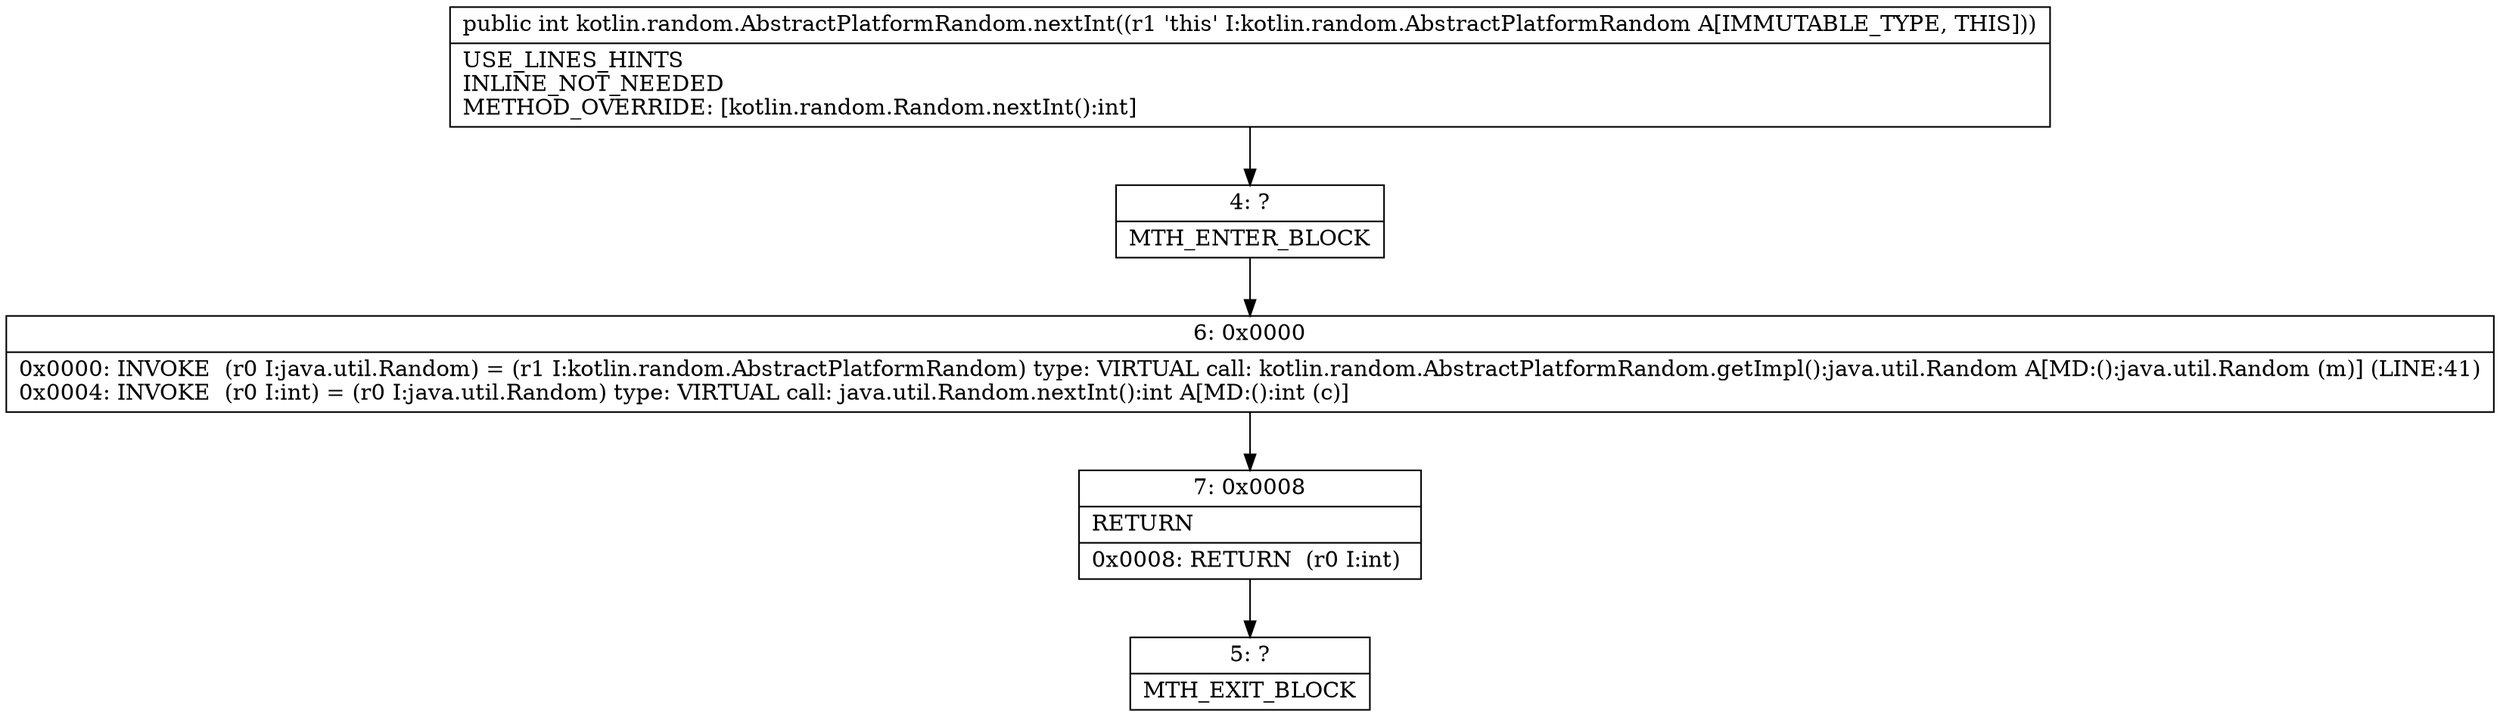 digraph "CFG forkotlin.random.AbstractPlatformRandom.nextInt()I" {
Node_4 [shape=record,label="{4\:\ ?|MTH_ENTER_BLOCK\l}"];
Node_6 [shape=record,label="{6\:\ 0x0000|0x0000: INVOKE  (r0 I:java.util.Random) = (r1 I:kotlin.random.AbstractPlatformRandom) type: VIRTUAL call: kotlin.random.AbstractPlatformRandom.getImpl():java.util.Random A[MD:():java.util.Random (m)] (LINE:41)\l0x0004: INVOKE  (r0 I:int) = (r0 I:java.util.Random) type: VIRTUAL call: java.util.Random.nextInt():int A[MD:():int (c)]\l}"];
Node_7 [shape=record,label="{7\:\ 0x0008|RETURN\l|0x0008: RETURN  (r0 I:int) \l}"];
Node_5 [shape=record,label="{5\:\ ?|MTH_EXIT_BLOCK\l}"];
MethodNode[shape=record,label="{public int kotlin.random.AbstractPlatformRandom.nextInt((r1 'this' I:kotlin.random.AbstractPlatformRandom A[IMMUTABLE_TYPE, THIS]))  | USE_LINES_HINTS\lINLINE_NOT_NEEDED\lMETHOD_OVERRIDE: [kotlin.random.Random.nextInt():int]\l}"];
MethodNode -> Node_4;Node_4 -> Node_6;
Node_6 -> Node_7;
Node_7 -> Node_5;
}

